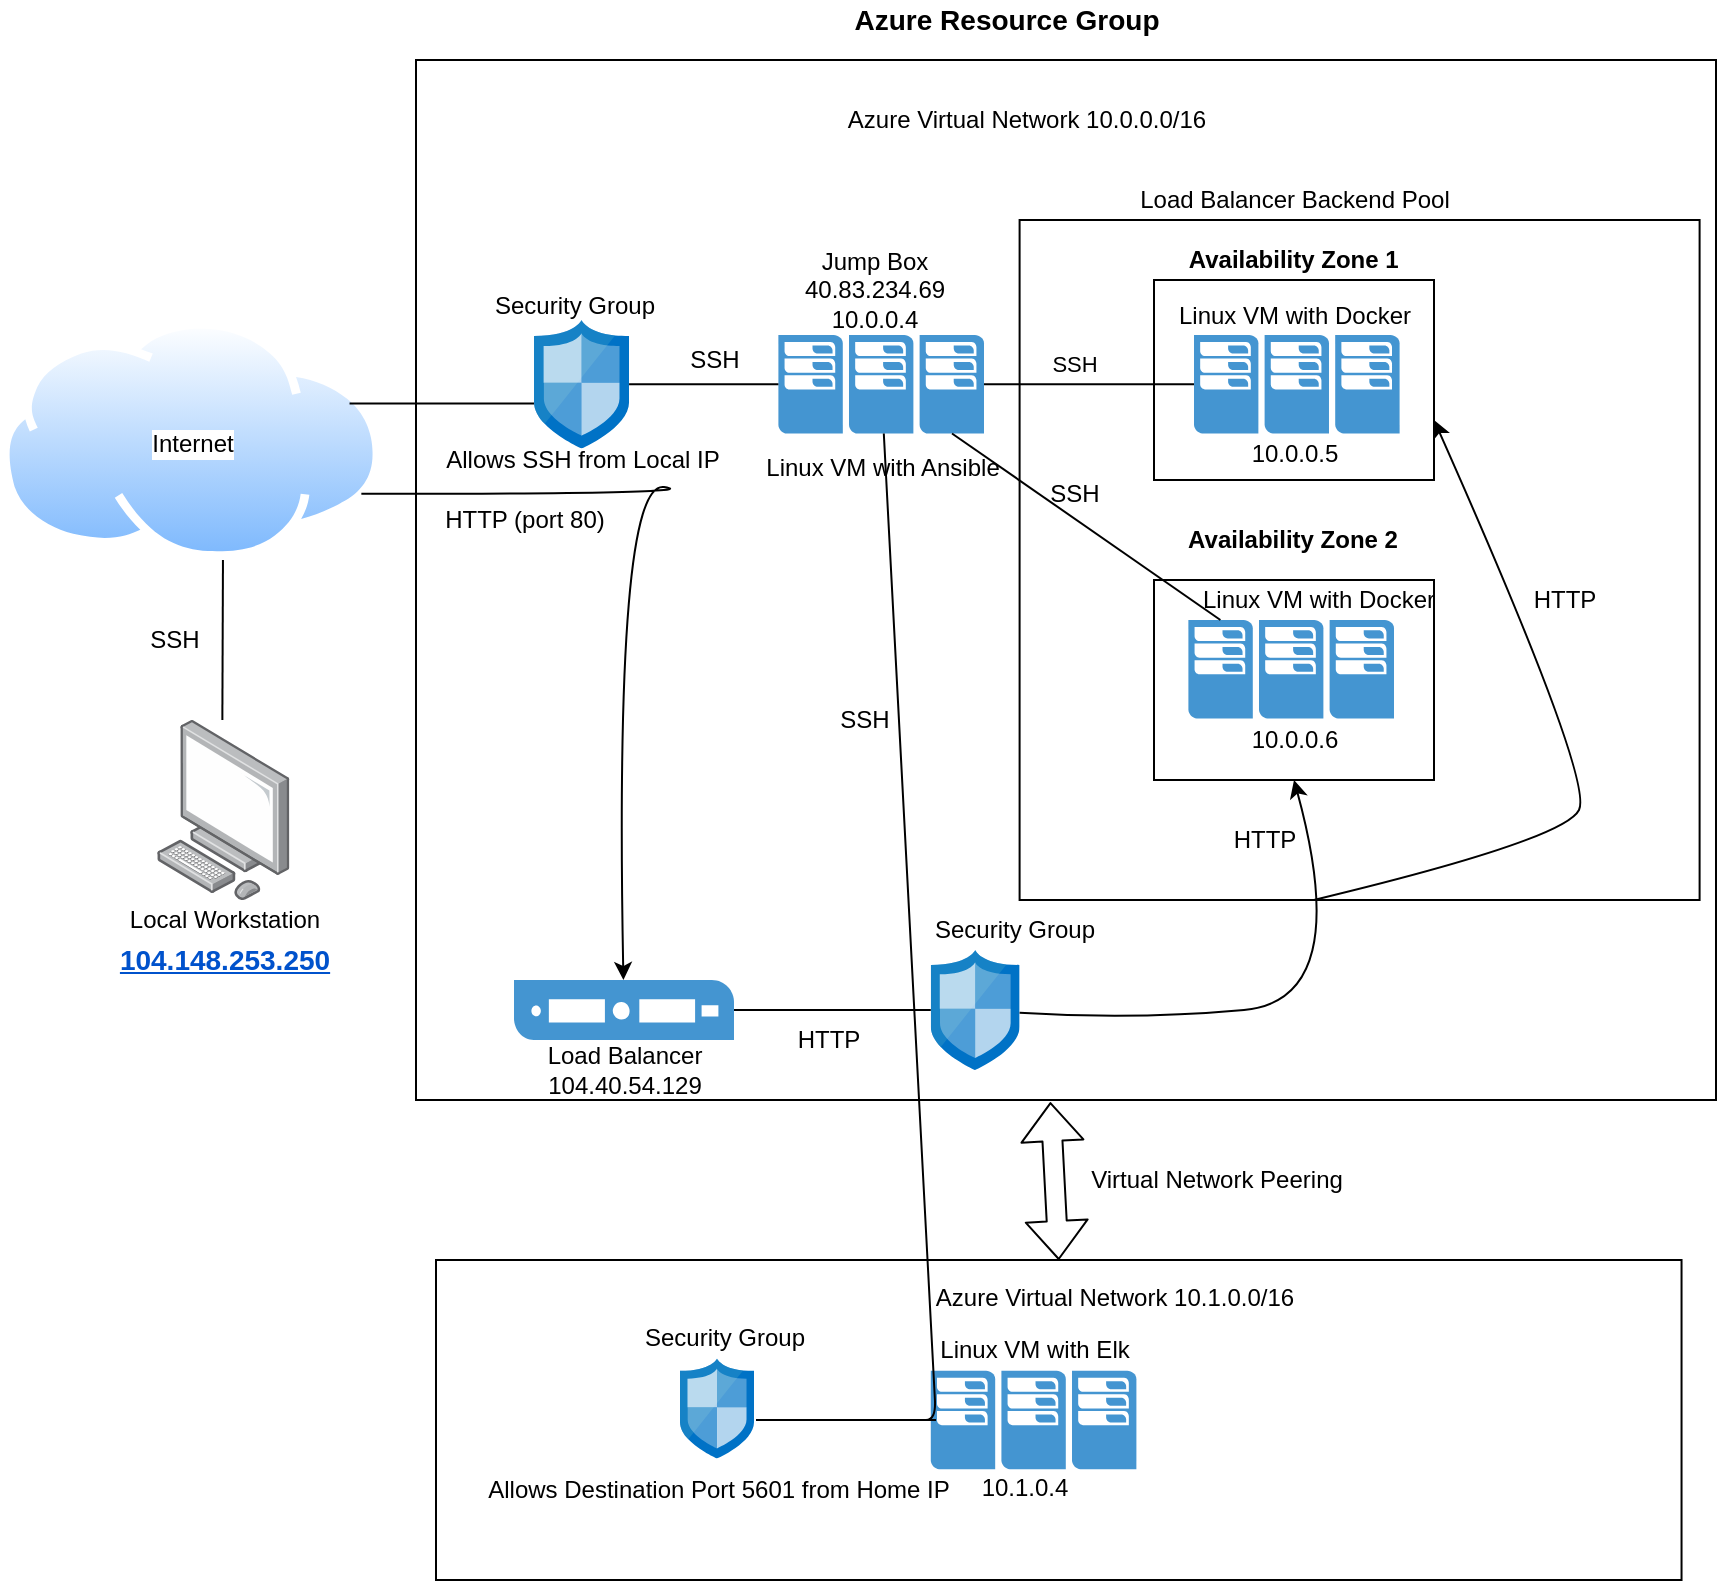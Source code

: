 <mxfile version="15.1.4" type="google"><diagram id="1ARxWm2HR7ALgo7vTd7u" name="Page-1"><mxGraphModel dx="1587" dy="703" grid="1" gridSize="10" guides="1" tooltips="1" connect="1" arrows="1" fold="1" page="1" pageScale="1" pageWidth="850" pageHeight="1100" math="0" shadow="0"><root><mxCell id="0"/><mxCell id="1" parent="0"/><mxCell id="p5RaT94Ww7H3llhPJrbo-5" value="" style="rounded=0;whiteSpace=wrap;html=1;" vertex="1" parent="1"><mxGeometry x="170" y="660" width="622.77" height="160" as="geometry"/></mxCell><mxCell id="d72Fd5il1ZEtyMyTiHqJ-51" value="" style="rounded=0;whiteSpace=wrap;html=1;fontFamily=Helvetica;" parent="1" vertex="1"><mxGeometry x="160" y="60" width="650" height="520" as="geometry"/></mxCell><mxCell id="d72Fd5il1ZEtyMyTiHqJ-45" value="" style="whiteSpace=wrap;html=1;aspect=fixed;fontFamily=Helvetica;" parent="1" vertex="1"><mxGeometry x="461.8" y="140" width="340" height="340" as="geometry"/></mxCell><mxCell id="d72Fd5il1ZEtyMyTiHqJ-42" value="" style="rounded=0;whiteSpace=wrap;html=1;fontFamily=Helvetica;" parent="1" vertex="1"><mxGeometry x="529" y="320" width="140" height="100" as="geometry"/></mxCell><mxCell id="d72Fd5il1ZEtyMyTiHqJ-32" value="" style="rounded=0;whiteSpace=wrap;html=1;fontFamily=Helvetica;" parent="1" vertex="1"><mxGeometry x="529" y="170" width="140" height="100" as="geometry"/></mxCell><mxCell id="d72Fd5il1ZEtyMyTiHqJ-1" value="&lt;font style=&quot;font-size: 14px&quot;&gt;&lt;b&gt;Azure Resource Group&lt;/b&gt;&lt;/font&gt;&lt;br&gt;" style="text;html=1;align=center;verticalAlign=middle;resizable=0;points=[];autosize=1;strokeColor=none;fillColor=none;" parent="1" vertex="1"><mxGeometry x="370.4" y="30" width="170" height="20" as="geometry"/></mxCell><mxCell id="d72Fd5il1ZEtyMyTiHqJ-2" value="" style="points=[];aspect=fixed;html=1;align=center;shadow=0;dashed=0;image;image=img/lib/allied_telesis/computer_and_terminals/Personal_Computer.svg;" parent="1" vertex="1"><mxGeometry x="30.48" y="390" width="66.41" height="90" as="geometry"/></mxCell><mxCell id="d72Fd5il1ZEtyMyTiHqJ-4" value="" style="endArrow=none;html=1;" parent="1" edge="1"><mxGeometry width="50" height="50" relative="1" as="geometry"><mxPoint x="63.18" y="390" as="sourcePoint"/><mxPoint x="63.48" y="310" as="targetPoint"/></mxGeometry></mxCell><mxCell id="d72Fd5il1ZEtyMyTiHqJ-5" value="Local Workstation&lt;br&gt;" style="text;html=1;align=center;verticalAlign=middle;resizable=0;points=[];autosize=1;strokeColor=none;fillColor=none;" parent="1" vertex="1"><mxGeometry x="8.69" y="480" width="110" height="20" as="geometry"/></mxCell><mxCell id="d72Fd5il1ZEtyMyTiHqJ-7" value="Internet" style="aspect=fixed;perimeter=ellipsePerimeter;html=1;align=center;shadow=0;dashed=0;spacingTop=3;image;image=img/lib/active_directory/internet_cloud.svg;fontFamily=Helvetica;labelPosition=center;verticalLabelPosition=middle;verticalAlign=middle;" parent="1" vertex="1"><mxGeometry x="-47.7" y="190" width="190.47" height="120" as="geometry"/></mxCell><mxCell id="d72Fd5il1ZEtyMyTiHqJ-8" value="Azure Virtual Network&amp;nbsp;&lt;span style=&quot;background-color: rgb(255 , 255 , 255)&quot;&gt;&lt;font style=&quot;font-size: 12px&quot;&gt;10.0.0.0/16&lt;/font&gt;&lt;/span&gt;" style="text;html=1;align=center;verticalAlign=middle;resizable=0;points=[];autosize=1;strokeColor=none;fillColor=none;fontFamily=Helvetica;" parent="1" vertex="1"><mxGeometry x="370.4" y="80" width="190" height="20" as="geometry"/></mxCell><mxCell id="d72Fd5il1ZEtyMyTiHqJ-11" value="" style="sketch=0;aspect=fixed;html=1;points=[];align=center;image;fontSize=12;image=img/lib/mscae/Network_Security_Groups_Classic.svg;fontFamily=Helvetica;" parent="1" vertex="1"><mxGeometry x="219" y="190" width="47.55" height="64.25" as="geometry"/></mxCell><mxCell id="d72Fd5il1ZEtyMyTiHqJ-12" value="Security Group" style="text;html=1;align=center;verticalAlign=middle;resizable=0;points=[];autosize=1;strokeColor=none;fillColor=none;fontFamily=Helvetica;" parent="1" vertex="1"><mxGeometry x="189" y="173.05" width="100" height="20" as="geometry"/></mxCell><mxCell id="d72Fd5il1ZEtyMyTiHqJ-13" value="" style="endArrow=none;html=1;fontFamily=Helvetica;entryX=0;entryY=0.65;entryDx=0;entryDy=0;entryPerimeter=0;" parent="1" target="d72Fd5il1ZEtyMyTiHqJ-11" edge="1"><mxGeometry width="50" height="50" relative="1" as="geometry"><mxPoint x="126.77" y="231.75" as="sourcePoint"/><mxPoint x="198.77" y="231.75" as="targetPoint"/></mxGeometry></mxCell><mxCell id="d72Fd5il1ZEtyMyTiHqJ-14" value="SSH" style="text;html=1;align=center;verticalAlign=middle;resizable=0;points=[];autosize=1;strokeColor=none;fillColor=none;fontFamily=Helvetica;" parent="1" vertex="1"><mxGeometry x="289" y="200" width="40" height="20" as="geometry"/></mxCell><mxCell id="d72Fd5il1ZEtyMyTiHqJ-15" value="" style="pointerEvents=1;shadow=0;dashed=0;html=1;strokeColor=none;fillColor=#4495D1;labelPosition=center;verticalLabelPosition=bottom;verticalAlign=top;align=center;outlineConnect=0;shape=mxgraph.veeam.cluster;fontFamily=Helvetica;" parent="1" vertex="1"><mxGeometry x="341.2" y="197.53" width="102.8" height="49.2" as="geometry"/></mxCell><mxCell id="d72Fd5il1ZEtyMyTiHqJ-16" value="Linux VM with Ansible" style="text;html=1;align=center;verticalAlign=middle;resizable=0;points=[];autosize=1;strokeColor=none;fillColor=none;fontFamily=Helvetica;" parent="1" vertex="1"><mxGeometry x="327.6" y="254.25" width="130" height="20" as="geometry"/></mxCell><mxCell id="d72Fd5il1ZEtyMyTiHqJ-19" value="Jump Box&lt;br&gt;40.83.234.69&lt;br&gt;10.0.0.4" style="text;html=1;align=center;verticalAlign=middle;resizable=0;points=[];autosize=1;strokeColor=none;fillColor=none;fontFamily=Helvetica;" parent="1" vertex="1"><mxGeometry x="344" y="150" width="90" height="50" as="geometry"/></mxCell><mxCell id="d72Fd5il1ZEtyMyTiHqJ-21" value="" style="endArrow=none;html=1;fontFamily=Helvetica;" parent="1" source="d72Fd5il1ZEtyMyTiHqJ-11" target="d72Fd5il1ZEtyMyTiHqJ-15" edge="1"><mxGeometry width="50" height="50" relative="1" as="geometry"><mxPoint x="349" y="340" as="sourcePoint"/><mxPoint x="399" y="290" as="targetPoint"/></mxGeometry></mxCell><mxCell id="d72Fd5il1ZEtyMyTiHqJ-22" value="" style="curved=1;endArrow=classic;html=1;fontFamily=Helvetica;exitX=1;exitY=0.75;exitDx=0;exitDy=0;" parent="1" source="d72Fd5il1ZEtyMyTiHqJ-7" target="d72Fd5il1ZEtyMyTiHqJ-23" edge="1"><mxGeometry width="50" height="50" relative="1" as="geometry"><mxPoint x="349" y="340" as="sourcePoint"/><mxPoint x="269" y="380" as="targetPoint"/><Array as="points"><mxPoint x="309" y="277"/><mxPoint x="259" y="270"/></Array></mxGeometry></mxCell><mxCell id="d72Fd5il1ZEtyMyTiHqJ-23" value="" style="pointerEvents=1;shadow=0;dashed=0;html=1;strokeColor=none;fillColor=#4495D1;labelPosition=center;verticalLabelPosition=bottom;verticalAlign=top;align=center;outlineConnect=0;shape=mxgraph.veeam.server;fontFamily=Helvetica;" parent="1" vertex="1"><mxGeometry x="209" y="520" width="110" height="30" as="geometry"/></mxCell><mxCell id="d72Fd5il1ZEtyMyTiHqJ-24" value="Load Balancer&lt;br&gt;104.40.54.129" style="text;html=1;align=center;verticalAlign=middle;resizable=0;points=[];autosize=1;strokeColor=none;fillColor=none;fontFamily=Helvetica;" parent="1" vertex="1"><mxGeometry x="219" y="550" width="90" height="30" as="geometry"/></mxCell><mxCell id="d72Fd5il1ZEtyMyTiHqJ-25" value="HTTP (port 80)&lt;br&gt;" style="text;html=1;align=center;verticalAlign=middle;resizable=0;points=[];autosize=1;strokeColor=none;fillColor=none;fontFamily=Helvetica;" parent="1" vertex="1"><mxGeometry x="164" y="280" width="100" height="20" as="geometry"/></mxCell><mxCell id="d72Fd5il1ZEtyMyTiHqJ-27" value="" style="pointerEvents=1;shadow=0;dashed=0;html=1;strokeColor=none;fillColor=#4495D1;labelPosition=center;verticalLabelPosition=bottom;verticalAlign=top;align=center;outlineConnect=0;shape=mxgraph.veeam.cluster;fontFamily=Helvetica;" parent="1" vertex="1"><mxGeometry x="546.2" y="340" width="102.8" height="49.2" as="geometry"/></mxCell><mxCell id="d72Fd5il1ZEtyMyTiHqJ-26" value="" style="pointerEvents=1;shadow=0;dashed=0;html=1;strokeColor=none;fillColor=#4495D1;labelPosition=center;verticalLabelPosition=bottom;verticalAlign=top;align=center;outlineConnect=0;shape=mxgraph.veeam.cluster;fontFamily=Helvetica;" parent="1" vertex="1"><mxGeometry x="549" y="197.52" width="102.8" height="49.2" as="geometry"/></mxCell><mxCell id="d72Fd5il1ZEtyMyTiHqJ-28" value="" style="endArrow=none;html=1;fontFamily=Helvetica;" parent="1" source="d72Fd5il1ZEtyMyTiHqJ-15" target="d72Fd5il1ZEtyMyTiHqJ-26" edge="1"><mxGeometry width="50" height="50" relative="1" as="geometry"><mxPoint x="409" y="350" as="sourcePoint"/><mxPoint x="459" y="300" as="targetPoint"/></mxGeometry></mxCell><mxCell id="d72Fd5il1ZEtyMyTiHqJ-34" value="SSH" style="edgeLabel;html=1;align=center;verticalAlign=middle;resizable=0;points=[];fontFamily=Helvetica;" parent="d72Fd5il1ZEtyMyTiHqJ-28" vertex="1" connectable="0"><mxGeometry x="-0.295" y="1" relative="1" as="geometry"><mxPoint x="8" y="-9" as="offset"/></mxGeometry></mxCell><mxCell id="d72Fd5il1ZEtyMyTiHqJ-29" value="Linux VM with Docker" style="text;html=1;align=center;verticalAlign=middle;resizable=0;points=[];autosize=1;strokeColor=none;fillColor=none;fontFamily=Helvetica;" parent="1" vertex="1"><mxGeometry x="534" y="177.53" width="130" height="20" as="geometry"/></mxCell><mxCell id="d72Fd5il1ZEtyMyTiHqJ-30" value="10.0.0.5" style="text;html=1;align=center;verticalAlign=middle;resizable=0;points=[];autosize=1;strokeColor=none;fillColor=none;fontFamily=Helvetica;" parent="1" vertex="1"><mxGeometry x="569" y="246.72" width="60" height="20" as="geometry"/></mxCell><mxCell id="d72Fd5il1ZEtyMyTiHqJ-31" value="&lt;b&gt;Availability Zone 1&amp;nbsp;&lt;/b&gt;" style="text;html=1;align=center;verticalAlign=middle;resizable=0;points=[];autosize=1;strokeColor=none;fillColor=none;fontFamily=Helvetica;" parent="1" vertex="1"><mxGeometry x="540.4" y="150" width="120" height="20" as="geometry"/></mxCell><mxCell id="d72Fd5il1ZEtyMyTiHqJ-35" value="" style="sketch=0;aspect=fixed;html=1;points=[];align=center;image;fontSize=12;image=img/lib/mscae/Network_Security_Groups_Classic.svg;fontFamily=Helvetica;" parent="1" vertex="1"><mxGeometry x="417.4" y="505" width="44.4" height="60" as="geometry"/></mxCell><mxCell id="d72Fd5il1ZEtyMyTiHqJ-36" value="" style="endArrow=none;html=1;fontFamily=Helvetica;" parent="1" source="d72Fd5il1ZEtyMyTiHqJ-23" target="d72Fd5il1ZEtyMyTiHqJ-35" edge="1"><mxGeometry width="50" height="50" relative="1" as="geometry"><mxPoint x="369" y="350" as="sourcePoint"/><mxPoint x="419" y="300" as="targetPoint"/></mxGeometry></mxCell><mxCell id="d72Fd5il1ZEtyMyTiHqJ-37" value="HTTP" style="text;html=1;align=center;verticalAlign=middle;resizable=0;points=[];autosize=1;strokeColor=none;fillColor=none;fontFamily=Helvetica;" parent="1" vertex="1"><mxGeometry x="341.2" y="540" width="50" height="20" as="geometry"/></mxCell><mxCell id="d72Fd5il1ZEtyMyTiHqJ-38" value="Security Group" style="text;html=1;align=center;verticalAlign=middle;resizable=0;points=[];autosize=1;strokeColor=none;fillColor=none;fontFamily=Helvetica;" parent="1" vertex="1"><mxGeometry x="409" y="485" width="100" height="20" as="geometry"/></mxCell><mxCell id="d72Fd5il1ZEtyMyTiHqJ-39" value="Linux VM with Docker" style="text;html=1;align=center;verticalAlign=middle;resizable=0;points=[];autosize=1;strokeColor=none;fillColor=none;fontFamily=Helvetica;" parent="1" vertex="1"><mxGeometry x="546.2" y="320" width="130" height="20" as="geometry"/></mxCell><mxCell id="d72Fd5il1ZEtyMyTiHqJ-40" value="10.0.0.6" style="text;html=1;align=center;verticalAlign=middle;resizable=0;points=[];autosize=1;strokeColor=none;fillColor=none;fontFamily=Helvetica;" parent="1" vertex="1"><mxGeometry x="569" y="390" width="60" height="20" as="geometry"/></mxCell><mxCell id="d72Fd5il1ZEtyMyTiHqJ-41" value="&lt;b&gt;Availability Zone 2&lt;/b&gt;" style="text;html=1;align=center;verticalAlign=middle;resizable=0;points=[];autosize=1;strokeColor=none;fillColor=none;fontFamily=Helvetica;" parent="1" vertex="1"><mxGeometry x="537.6" y="290" width="120" height="20" as="geometry"/></mxCell><mxCell id="d72Fd5il1ZEtyMyTiHqJ-44" value="SSH" style="text;html=1;align=center;verticalAlign=middle;resizable=0;points=[];autosize=1;strokeColor=none;fillColor=none;fontFamily=Helvetica;" parent="1" vertex="1"><mxGeometry x="469" y="266.72" width="40" height="20" as="geometry"/></mxCell><mxCell id="d72Fd5il1ZEtyMyTiHqJ-46" value="Load Balancer Backend Pool" style="text;html=1;align=center;verticalAlign=middle;resizable=0;points=[];autosize=1;strokeColor=none;fillColor=none;fontFamily=Helvetica;" parent="1" vertex="1"><mxGeometry x="514" y="120" width="170" height="20" as="geometry"/></mxCell><mxCell id="d72Fd5il1ZEtyMyTiHqJ-47" value="" style="curved=1;endArrow=classic;html=1;fontFamily=Helvetica;entryX=0.5;entryY=1;entryDx=0;entryDy=0;" parent="1" source="d72Fd5il1ZEtyMyTiHqJ-35" target="d72Fd5il1ZEtyMyTiHqJ-42" edge="1"><mxGeometry width="50" height="50" relative="1" as="geometry"><mxPoint x="469" y="540" as="sourcePoint"/><mxPoint x="519" y="490" as="targetPoint"/><Array as="points"><mxPoint x="519" y="540"/><mxPoint x="629" y="530"/></Array></mxGeometry></mxCell><mxCell id="d72Fd5il1ZEtyMyTiHqJ-48" value="HTTP" style="text;html=1;align=center;verticalAlign=middle;resizable=0;points=[];autosize=1;strokeColor=none;fillColor=none;fontFamily=Helvetica;" parent="1" vertex="1"><mxGeometry x="559" y="440" width="50" height="20" as="geometry"/></mxCell><mxCell id="d72Fd5il1ZEtyMyTiHqJ-49" value="" style="curved=1;endArrow=classic;html=1;fontFamily=Helvetica;" parent="1" edge="1"><mxGeometry width="50" height="50" relative="1" as="geometry"><mxPoint x="609" y="480" as="sourcePoint"/><mxPoint x="669" y="240" as="targetPoint"/><Array as="points"><mxPoint x="734" y="450"/><mxPoint x="749" y="420"/></Array></mxGeometry></mxCell><mxCell id="d72Fd5il1ZEtyMyTiHqJ-50" value="HTTP" style="text;html=1;align=center;verticalAlign=middle;resizable=0;points=[];autosize=1;strokeColor=none;fillColor=none;fontFamily=Helvetica;" parent="1" vertex="1"><mxGeometry x="709" y="320" width="50" height="20" as="geometry"/></mxCell><mxCell id="d72Fd5il1ZEtyMyTiHqJ-52" value="SSH" style="text;html=1;align=center;verticalAlign=middle;resizable=0;points=[];autosize=1;strokeColor=none;fillColor=none;fontFamily=Helvetica;" parent="1" vertex="1"><mxGeometry x="19" y="340" width="40" height="20" as="geometry"/></mxCell><mxCell id="p5RaT94Ww7H3llhPJrbo-1" value="&lt;a id=&quot;ipv4&quot; href=&quot;https://www.whatismyip.com/104.148.253.250/&quot; title=&quot;Detailed information about IP address 104.148.253.250&quot; style=&quot;box-sizing: border-box ; color: rgb(0 , 82 , 204) ; background-color: transparent ; font-family: , &amp;#34;blinkmacsystemfont&amp;#34; , &amp;#34;segoe ui&amp;#34; , &amp;#34;roboto&amp;#34; , &amp;#34;helvetica neue&amp;#34; , &amp;#34;arial&amp;#34; , sans-serif , &amp;#34;apple color emoji&amp;#34; , &amp;#34;segoe ui emoji&amp;#34; , &amp;#34;segoe ui symbol&amp;#34; ; font-weight: 700&quot;&gt;&lt;font style=&quot;font-size: 14px&quot;&gt;104.148.253.250&lt;/font&gt;&lt;/a&gt;" style="text;html=1;align=center;verticalAlign=middle;resizable=0;points=[];autosize=1;strokeColor=none;fillColor=none;" vertex="1" parent="1"><mxGeometry x="3.69" y="500" width="120" height="20" as="geometry"/></mxCell><mxCell id="p5RaT94Ww7H3llhPJrbo-3" value="" style="endArrow=none;html=1;" edge="1" parent="1" source="d72Fd5il1ZEtyMyTiHqJ-27" target="d72Fd5il1ZEtyMyTiHqJ-15"><mxGeometry width="50" height="50" relative="1" as="geometry"><mxPoint x="439.6" y="360" as="sourcePoint"/><mxPoint x="470" y="330" as="targetPoint"/></mxGeometry></mxCell><mxCell id="p5RaT94Ww7H3llhPJrbo-4" value="Azure Virtual Network 10.1.0.0/16&lt;br&gt;" style="text;html=1;align=center;verticalAlign=middle;resizable=0;points=[];autosize=1;strokeColor=none;fillColor=none;" vertex="1" parent="1"><mxGeometry x="413.8" y="669.2" width="190" height="20" as="geometry"/></mxCell><mxCell id="p5RaT94Ww7H3llhPJrbo-6" value="" style="shape=flexArrow;endArrow=classic;startArrow=classic;html=1;exitX=0.5;exitY=0;exitDx=0;exitDy=0;entryX=0.488;entryY=1.002;entryDx=0;entryDy=0;entryPerimeter=0;" edge="1" parent="1" source="p5RaT94Ww7H3llhPJrbo-5" target="d72Fd5il1ZEtyMyTiHqJ-51"><mxGeometry width="100" height="100" relative="1" as="geometry"><mxPoint x="380" y="600" as="sourcePoint"/><mxPoint x="480" y="500" as="targetPoint"/></mxGeometry></mxCell><mxCell id="p5RaT94Ww7H3llhPJrbo-7" value="Virtual Network Peering" style="text;html=1;align=center;verticalAlign=middle;resizable=0;points=[];autosize=1;strokeColor=none;fillColor=none;" vertex="1" parent="1"><mxGeometry x="489.6" y="610" width="140" height="20" as="geometry"/></mxCell><mxCell id="p5RaT94Ww7H3llhPJrbo-8" value="" style="pointerEvents=1;shadow=0;dashed=0;html=1;strokeColor=none;fillColor=#4495D1;labelPosition=center;verticalLabelPosition=bottom;verticalAlign=top;align=center;outlineConnect=0;shape=mxgraph.veeam.cluster;" vertex="1" parent="1"><mxGeometry x="417.4" y="715.4" width="102.8" height="49.2" as="geometry"/></mxCell><mxCell id="p5RaT94Ww7H3llhPJrbo-9" value="Linux VM with Elk" style="text;html=1;align=center;verticalAlign=middle;resizable=0;points=[];autosize=1;strokeColor=none;fillColor=none;" vertex="1" parent="1"><mxGeometry x="413.8" y="695.4" width="110" height="20" as="geometry"/></mxCell><mxCell id="p5RaT94Ww7H3llhPJrbo-10" value="10.1.0.4" style="text;html=1;align=center;verticalAlign=middle;resizable=0;points=[];autosize=1;strokeColor=none;fillColor=none;" vertex="1" parent="1"><mxGeometry x="434" y="764.2" width="60" height="20" as="geometry"/></mxCell><mxCell id="p5RaT94Ww7H3llhPJrbo-11" value="" style="sketch=0;aspect=fixed;html=1;points=[];align=center;image;fontSize=12;image=img/lib/mscae/Network_Security_Groups_Classic.svg;" vertex="1" parent="1"><mxGeometry x="292" y="709.2" width="37" height="50" as="geometry"/></mxCell><mxCell id="p5RaT94Ww7H3llhPJrbo-12" value="Allows Destination Port 5601 from Home IP" style="text;html=1;align=center;verticalAlign=middle;resizable=0;points=[];autosize=1;strokeColor=none;fillColor=none;" vertex="1" parent="1"><mxGeometry x="185.5" y="764.6" width="250" height="20" as="geometry"/></mxCell><mxCell id="p5RaT94Ww7H3llhPJrbo-14" value="" style="endArrow=none;html=1;" edge="1" parent="1" target="p5RaT94Ww7H3llhPJrbo-8"><mxGeometry width="50" height="50" relative="1" as="geometry"><mxPoint x="330" y="740" as="sourcePoint"/><mxPoint x="389.6" y="690" as="targetPoint"/></mxGeometry></mxCell><mxCell id="p5RaT94Ww7H3llhPJrbo-15" value="Allows SSH from Local IP" style="text;html=1;align=center;verticalAlign=middle;resizable=0;points=[];autosize=1;strokeColor=none;fillColor=none;" vertex="1" parent="1"><mxGeometry x="167.78" y="250" width="150" height="20" as="geometry"/></mxCell><mxCell id="p5RaT94Ww7H3llhPJrbo-16" value="Security Group" style="text;html=1;align=center;verticalAlign=middle;resizable=0;points=[];autosize=1;strokeColor=none;fillColor=none;" vertex="1" parent="1"><mxGeometry x="264" y="689.2" width="100" height="20" as="geometry"/></mxCell><mxCell id="p5RaT94Ww7H3llhPJrbo-18" value="" style="endArrow=none;html=1;" edge="1" parent="1" target="d72Fd5il1ZEtyMyTiHqJ-15"><mxGeometry width="50" height="50" relative="1" as="geometry"><mxPoint x="420" y="740" as="sourcePoint"/><mxPoint x="350" y="440" as="targetPoint"/><Array as="points"><mxPoint x="400" y="740"/><mxPoint x="420" y="740"/></Array></mxGeometry></mxCell><mxCell id="p5RaT94Ww7H3llhPJrbo-19" value="SSH" style="text;html=1;align=center;verticalAlign=middle;resizable=0;points=[];autosize=1;strokeColor=none;fillColor=none;" vertex="1" parent="1"><mxGeometry x="364" y="380" width="40" height="20" as="geometry"/></mxCell></root></mxGraphModel></diagram></mxfile>